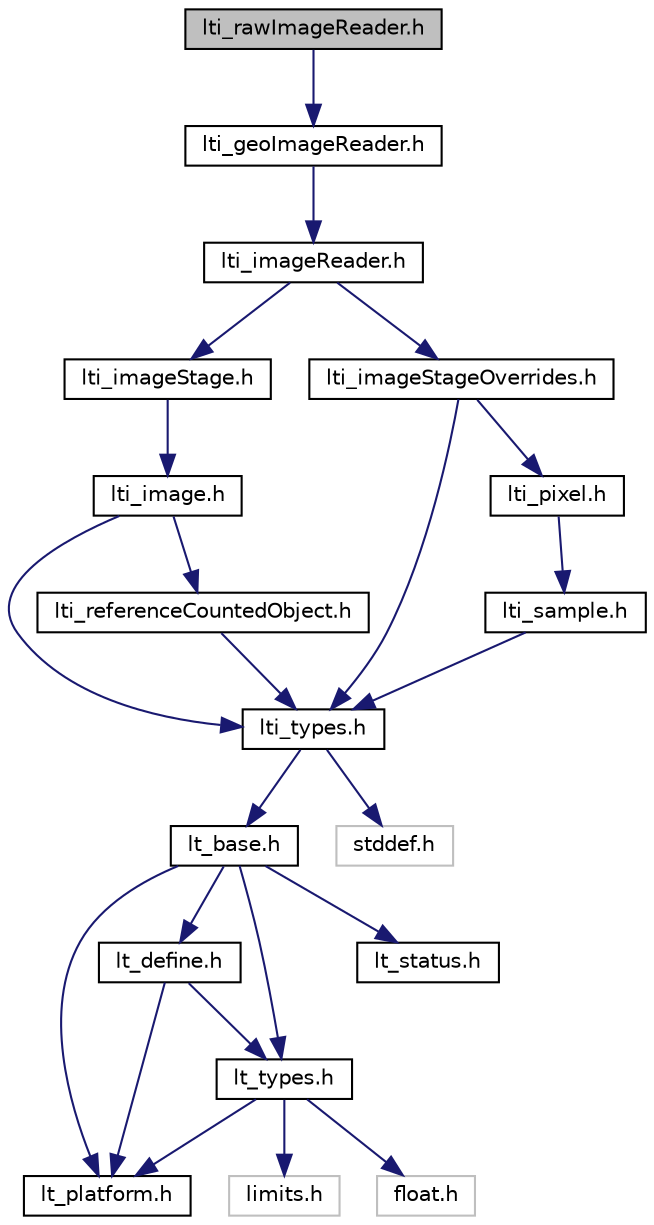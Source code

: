digraph "lti_rawImageReader.h"
{
  bgcolor="transparent";
  edge [fontname="Helvetica",fontsize="10",labelfontname="Helvetica",labelfontsize="10"];
  node [fontname="Helvetica",fontsize="10",shape=record];
  Node1 [label="lti_rawImageReader.h",height=0.2,width=0.4,color="black", fillcolor="grey75", style="filled" fontcolor="black"];
  Node1 -> Node2 [color="midnightblue",fontsize="10",style="solid",fontname="Helvetica"];
  Node2 [label="lti_geoImageReader.h",height=0.2,width=0.4,color="black",URL="$a00175.html"];
  Node2 -> Node3 [color="midnightblue",fontsize="10",style="solid",fontname="Helvetica"];
  Node3 [label="lti_imageReader.h",height=0.2,width=0.4,color="black",URL="$a00180.html"];
  Node3 -> Node4 [color="midnightblue",fontsize="10",style="solid",fontname="Helvetica"];
  Node4 [label="lti_imageStage.h",height=0.2,width=0.4,color="black",URL="$a00181.html"];
  Node4 -> Node5 [color="midnightblue",fontsize="10",style="solid",fontname="Helvetica"];
  Node5 [label="lti_image.h",height=0.2,width=0.4,color="black",URL="$a00178.html"];
  Node5 -> Node6 [color="midnightblue",fontsize="10",style="solid",fontname="Helvetica"];
  Node6 [label="lti_types.h",height=0.2,width=0.4,color="black",URL="$a00209.html",tooltip="This file contains a number of enums, typedefs, etc, that are used throughout the MrSID SDK..."];
  Node6 -> Node7 [color="midnightblue",fontsize="10",style="solid",fontname="Helvetica"];
  Node7 [label="lt_base.h",height=0.2,width=0.4,color="black",URL="$a00140.html",tooltip="Include file for all LizardTech sources. "];
  Node7 -> Node8 [color="midnightblue",fontsize="10",style="solid",fontname="Helvetica"];
  Node8 [label="lt_platform.h",height=0.2,width=0.4,color="black",URL="$a00156.html",tooltip="Preprocessor symbols for canonical identification of OS, architecture, and compiler. "];
  Node7 -> Node9 [color="midnightblue",fontsize="10",style="solid",fontname="Helvetica"];
  Node9 [label="lt_define.h",height=0.2,width=0.4,color="black",URL="$a00142.html",tooltip="Preprocessor definitions used throughout LizardTech sources. "];
  Node9 -> Node8 [color="midnightblue",fontsize="10",style="solid",fontname="Helvetica"];
  Node9 -> Node10 [color="midnightblue",fontsize="10",style="solid",fontname="Helvetica"];
  Node10 [label="lt_types.h",height=0.2,width=0.4,color="black",URL="$a00159.html",tooltip="Declaration of standard types and limits in a C-interface. "];
  Node10 -> Node11 [color="midnightblue",fontsize="10",style="solid",fontname="Helvetica"];
  Node11 [label="limits.h",height=0.2,width=0.4,color="grey75"];
  Node10 -> Node12 [color="midnightblue",fontsize="10",style="solid",fontname="Helvetica"];
  Node12 [label="float.h",height=0.2,width=0.4,color="grey75"];
  Node10 -> Node8 [color="midnightblue",fontsize="10",style="solid",fontname="Helvetica"];
  Node7 -> Node10 [color="midnightblue",fontsize="10",style="solid",fontname="Helvetica"];
  Node7 -> Node13 [color="midnightblue",fontsize="10",style="solid",fontname="Helvetica"];
  Node13 [label="lt_status.h",height=0.2,width=0.4,color="black",URL="$a00157.html",tooltip="Declaration of the LT_STATUS type and some commonly used status codes. "];
  Node6 -> Node14 [color="midnightblue",fontsize="10",style="solid",fontname="Helvetica"];
  Node14 [label="stddef.h",height=0.2,width=0.4,color="grey75"];
  Node5 -> Node15 [color="midnightblue",fontsize="10",style="solid",fontname="Helvetica"];
  Node15 [label="lti_referenceCountedObject.h",height=0.2,width=0.4,color="black",URL="$a00203.html"];
  Node15 -> Node6 [color="midnightblue",fontsize="10",style="solid",fontname="Helvetica"];
  Node3 -> Node16 [color="midnightblue",fontsize="10",style="solid",fontname="Helvetica"];
  Node16 [label="lti_imageStageOverrides.h",height=0.2,width=0.4,color="black",URL="$a00183.html"];
  Node16 -> Node6 [color="midnightblue",fontsize="10",style="solid",fontname="Helvetica"];
  Node16 -> Node17 [color="midnightblue",fontsize="10",style="solid",fontname="Helvetica"];
  Node17 [label="lti_pixel.h",height=0.2,width=0.4,color="black",URL="$a00199.html"];
  Node17 -> Node18 [color="midnightblue",fontsize="10",style="solid",fontname="Helvetica"];
  Node18 [label="lti_sample.h",height=0.2,width=0.4,color="black",URL="$a00204.html"];
  Node18 -> Node6 [color="midnightblue",fontsize="10",style="solid",fontname="Helvetica"];
}

